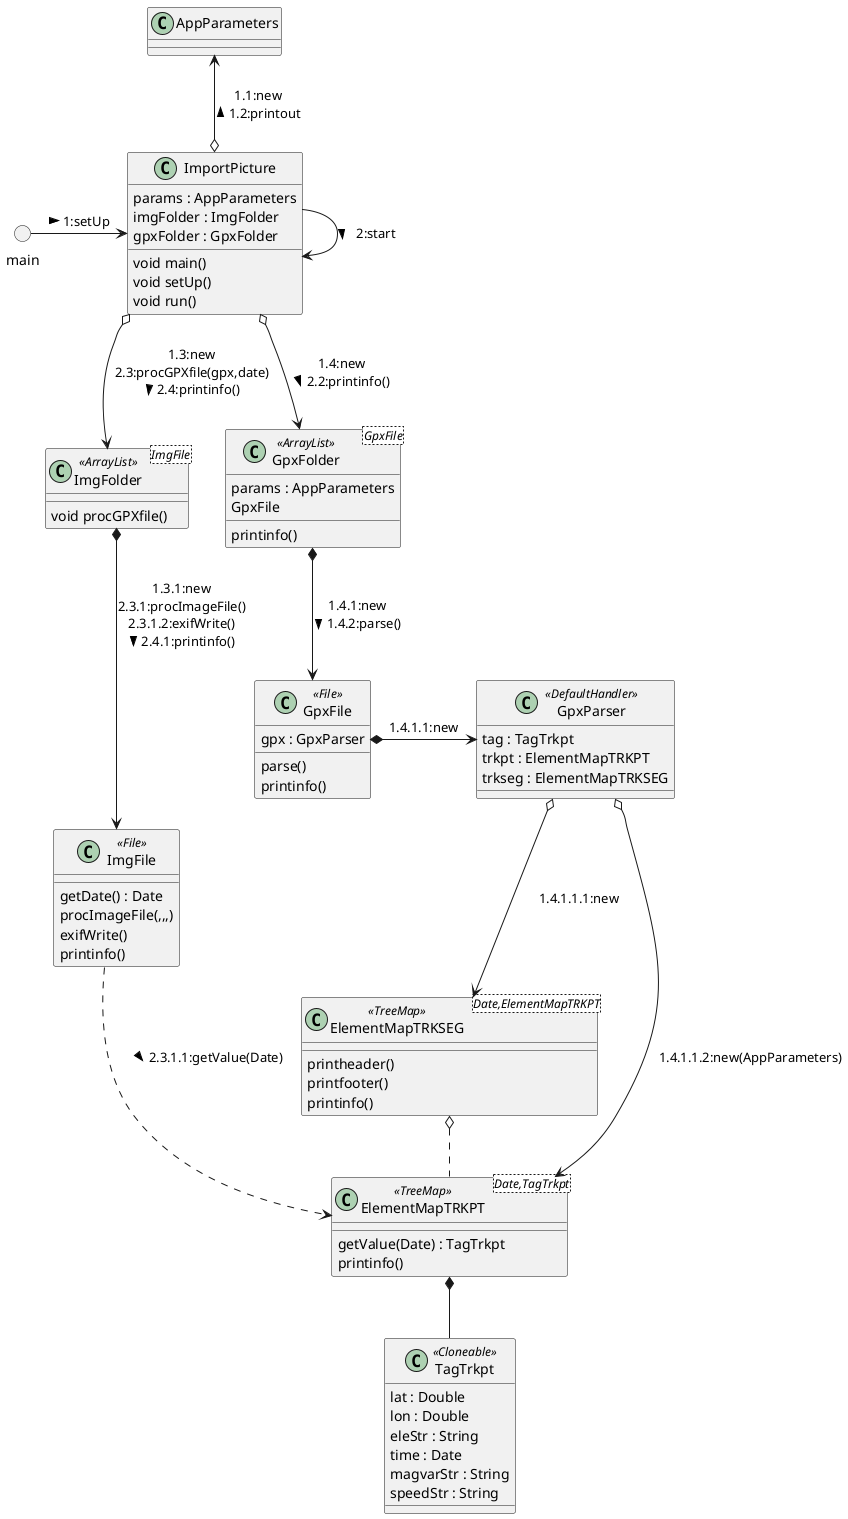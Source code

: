 @startuml
() main

class ImportPicture {
	params : AppParameters
	imgFolder : ImgFolder
	gpxFolder : GpxFolder
	void main()
	void setUp()
	void run()
}

class AppParameters
class ImgFolder<ImgFile><<ArrayList>> {
	void procGPXfile()
}
class ImgFile<<File>> {
	getDate() : Date
	procImageFile(,,,)
	exifWrite()
	printinfo()
}

class GpxFolder<GpxFile><<ArrayList>> {
	params : AppParameters
	GpxFile
	printinfo()
}
class GpxFile<<File>> {
	gpx : GpxParser
	parse()
	printinfo()
}
class GpxParser<<DefaultHandler>> {
	tag : TagTrkpt
	trkpt : ElementMapTRKPT
	trkseg : ElementMapTRKSEG
}
class ElementMapTRKPT<Date,TagTrkpt><<TreeMap>> {
	getValue(Date) : TagTrkpt
	printinfo()
}
class ElementMapTRKSEG<Date,ElementMapTRKPT><<TreeMap>> {
	printheader()
	printfooter()
	printinfo()
}
class TagTrkpt<<Cloneable>> {
	lat : Double
	lon : Double
	eleStr : String
	time : Date
	magvarStr : String
	speedStr : String
}

main -> ImportPicture : 1:setUp >

AppParameters <--o ImportPicture : 1.1:new\n1.2:printout <
ImportPicture o--> ImgFolder : 1.3:new\n2.3:procGPXfile(gpx,date)\n2.4:printinfo() >
ImportPicture o--> GpxFolder : 1.4:new\n2.2:printinfo() >
ImportPicture --> ImportPicture : 2:start >

GpxFolder *--> GpxFile : 1.4.1:new\n1.4.2:parse() >
GpxFile *-> GpxParser : 1.4.1.1:new
GpxParser o--> ElementMapTRKPT : 1.4.1.1.2:new(AppParameters)
GpxParser o--> ElementMapTRKSEG : 1.4.1.1.1:new
ElementMapTRKSEG o.. ElementMapTRKPT
ElementMapTRKPT *-- TagTrkpt

ImgFolder *--> ImgFile : 1.3.1:new\n2.3.1:procImageFile()\n2.3.1.2:exifWrite()\n2.4.1:printinfo() >
ImgFile ..> ElementMapTRKPT : 2.3.1.1:getValue(Date) >

@enduml

